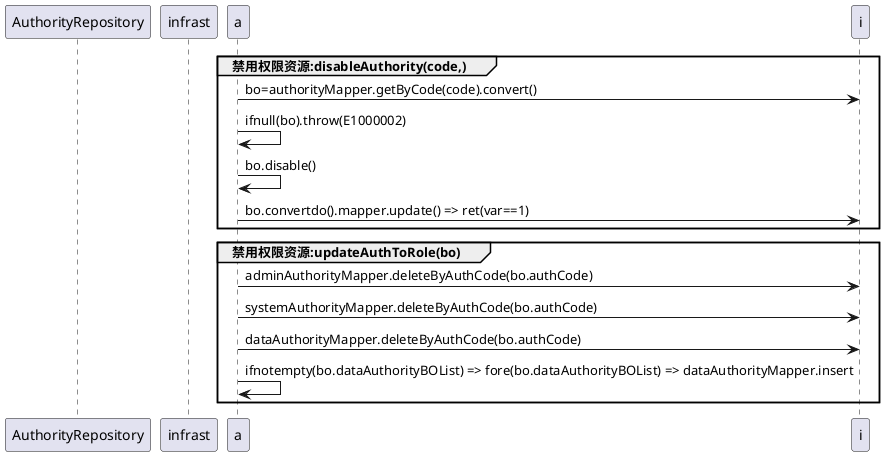 @startuml


participant  AuthorityRepository as  c
participant  infrast as  s

group 禁用权限资源:disableAuthority(code,)
a -> i: bo=authorityMapper.getByCode(code).convert()
a -> a: ifnull(bo).throw(E1000002)
a -> a: bo.disable()
a -> i: bo.convertdo().mapper.update() => ret(var==1)
end

group 禁用权限资源:updateAuthToRole(bo)
a -> i: adminAuthorityMapper.deleteByAuthCode(bo.authCode)
a -> i: systemAuthorityMapper.deleteByAuthCode(bo.authCode)
a -> i: dataAuthorityMapper.deleteByAuthCode(bo.authCode)

a -> a: ifnotempty(bo.dataAuthorityBOList) => fore(bo.dataAuthorityBOList) => dataAuthorityMapper.insert

end


@enduml